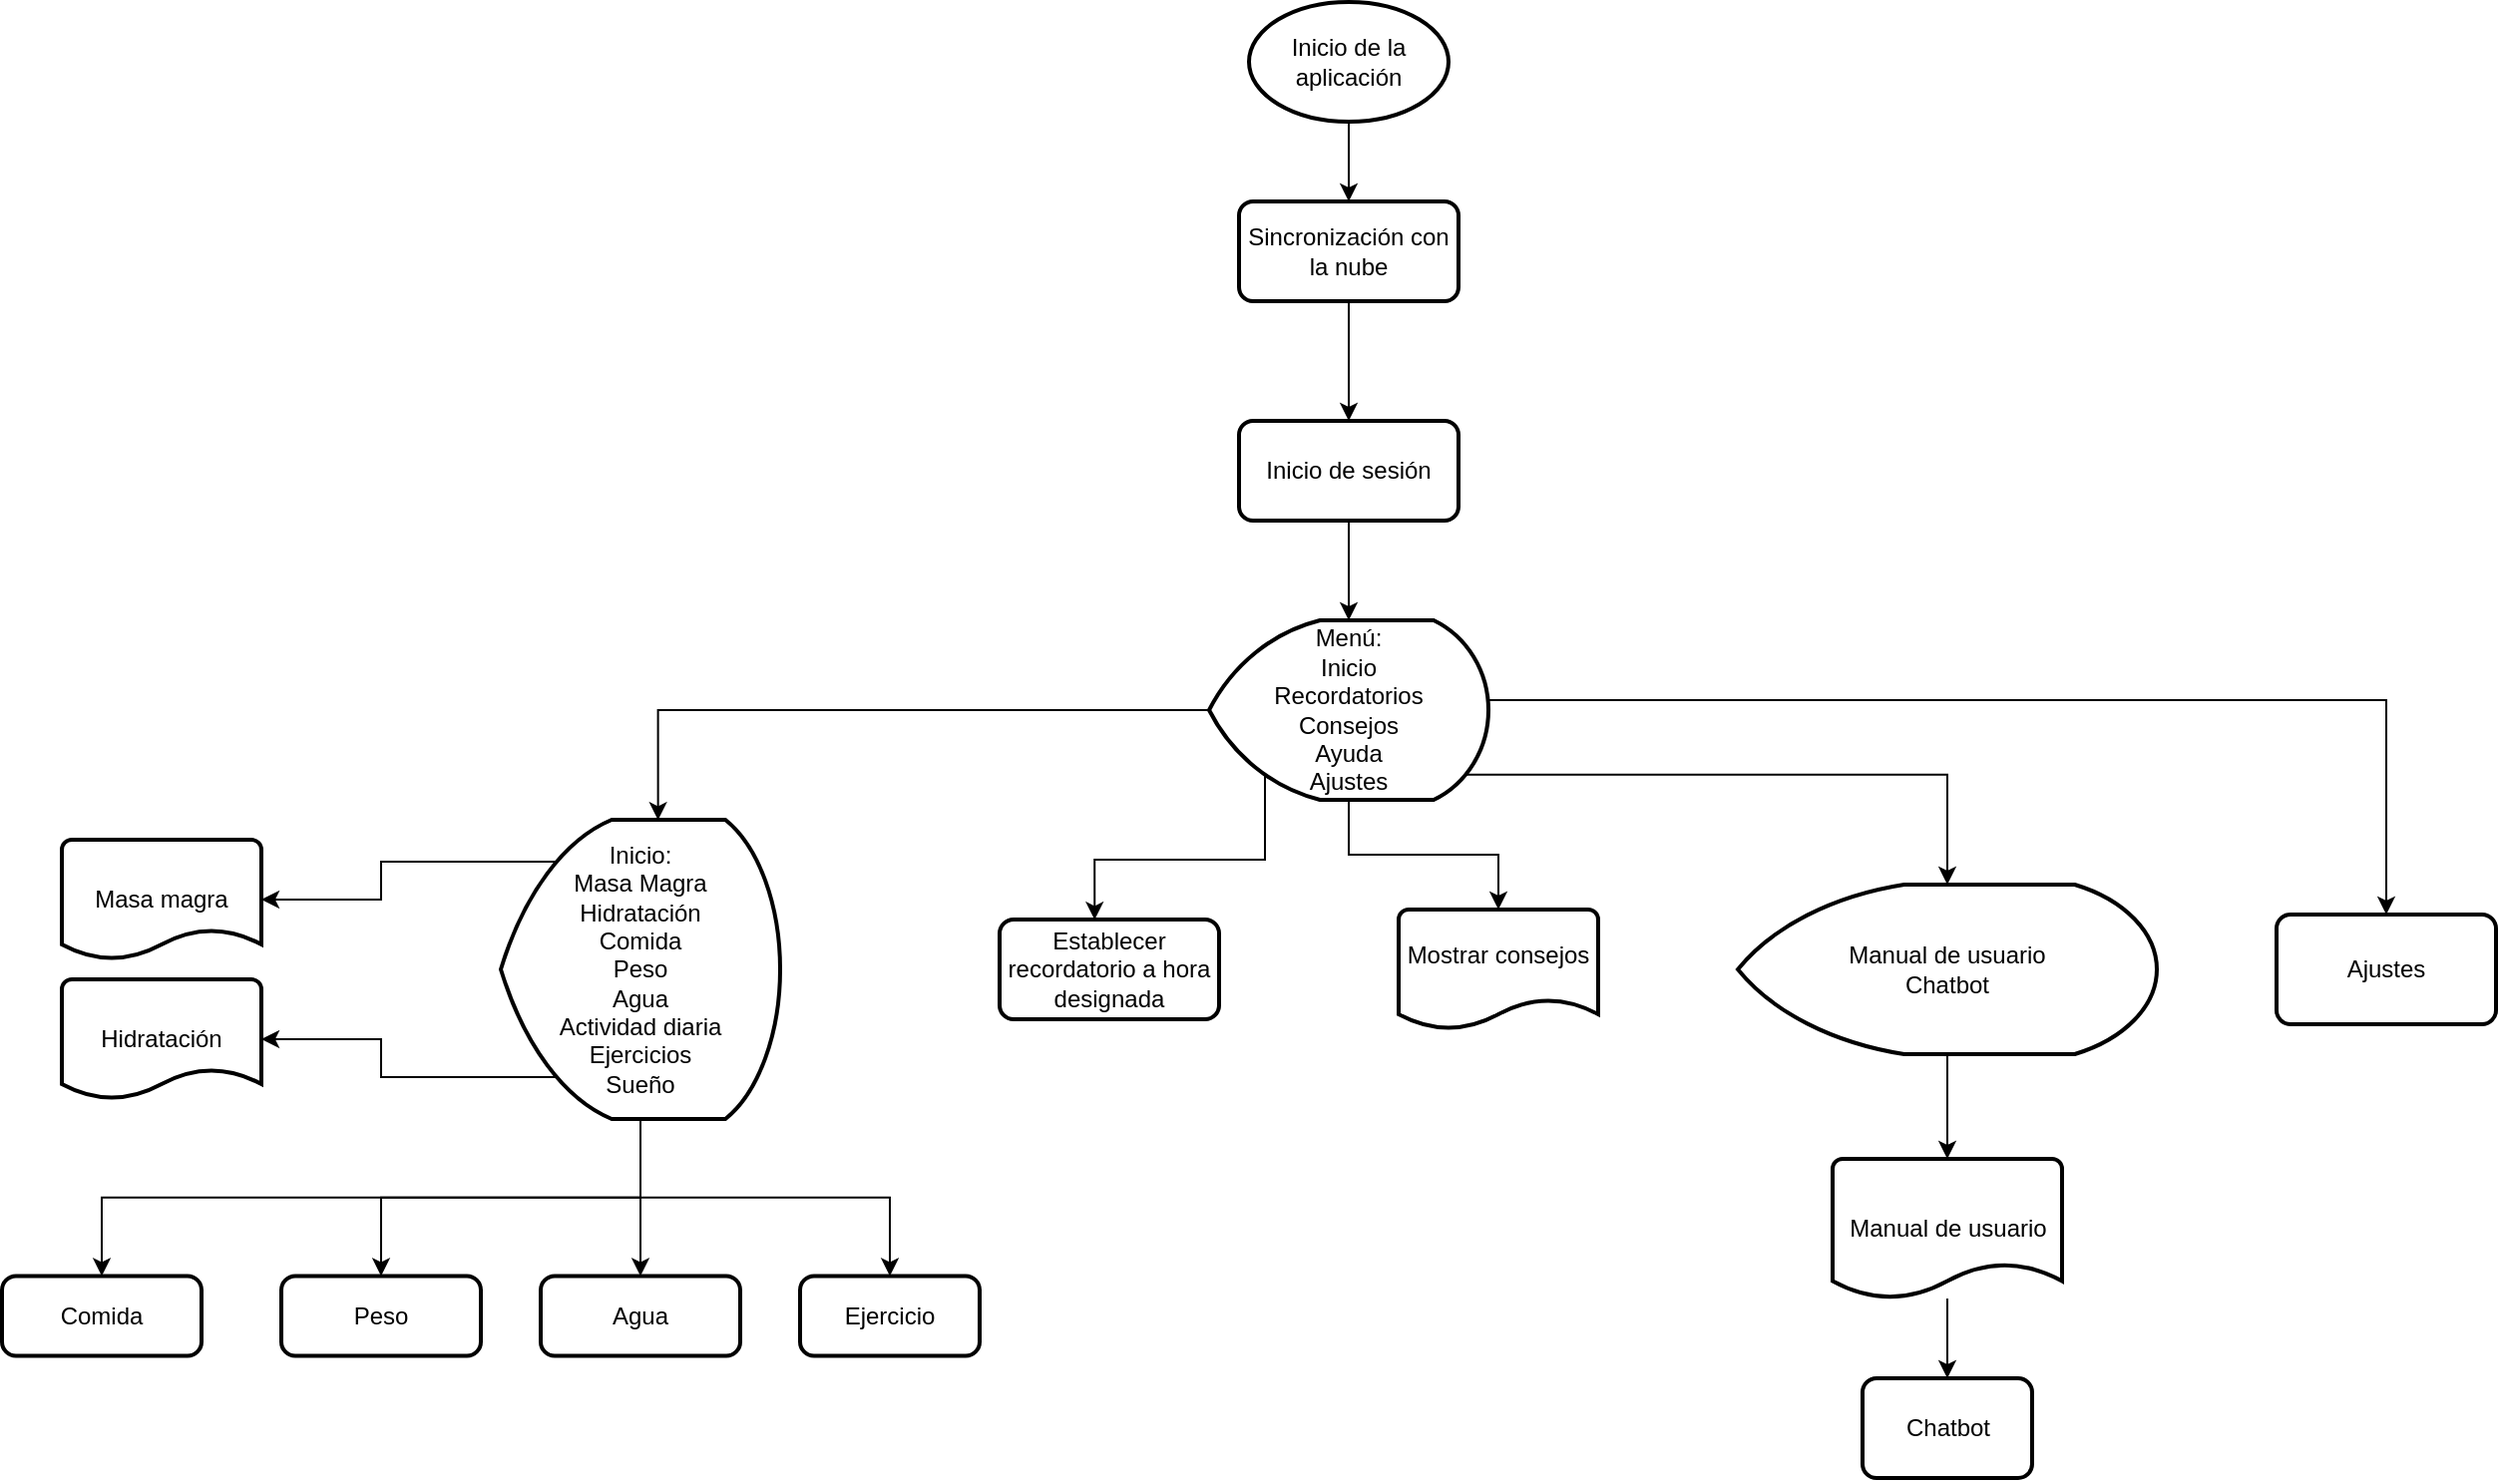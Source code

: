 <mxfile version="15.7.0" type="github">
  <diagram id="03ZAokcntrlKChbKRNU_" name="Page-1">
    <mxGraphModel dx="1635" dy="908" grid="1" gridSize="10" guides="1" tooltips="1" connect="1" arrows="1" fold="1" page="1" pageScale="1" pageWidth="1700" pageHeight="1100" math="0" shadow="0">
      <root>
        <mxCell id="0" />
        <mxCell id="1" parent="0" />
        <mxCell id="AI65t0Lun6rir1HkQO0F-37" style="edgeStyle=orthogonalEdgeStyle;rounded=0;orthogonalLoop=1;jettySize=auto;html=1;exitX=0.5;exitY=1;exitDx=0;exitDy=0;exitPerimeter=0;entryX=0.5;entryY=0;entryDx=0;entryDy=0;" edge="1" parent="1" source="AI65t0Lun6rir1HkQO0F-2" target="AI65t0Lun6rir1HkQO0F-4">
          <mxGeometry relative="1" as="geometry" />
        </mxCell>
        <mxCell id="AI65t0Lun6rir1HkQO0F-2" value="Inicio de la aplicación" style="strokeWidth=2;html=1;shape=mxgraph.flowchart.start_1;whiteSpace=wrap;" vertex="1" parent="1">
          <mxGeometry x="765" y="30" width="100" height="60" as="geometry" />
        </mxCell>
        <mxCell id="AI65t0Lun6rir1HkQO0F-40" value="" style="edgeStyle=orthogonalEdgeStyle;rounded=0;orthogonalLoop=1;jettySize=auto;html=1;" edge="1" parent="1" source="AI65t0Lun6rir1HkQO0F-3" target="AI65t0Lun6rir1HkQO0F-5">
          <mxGeometry relative="1" as="geometry" />
        </mxCell>
        <mxCell id="AI65t0Lun6rir1HkQO0F-3" value="Inicio de sesión" style="rounded=1;whiteSpace=wrap;html=1;absoluteArcSize=1;arcSize=14;strokeWidth=2;" vertex="1" parent="1">
          <mxGeometry x="760" y="240" width="110" height="50" as="geometry" />
        </mxCell>
        <mxCell id="AI65t0Lun6rir1HkQO0F-38" style="edgeStyle=orthogonalEdgeStyle;rounded=0;orthogonalLoop=1;jettySize=auto;html=1;exitX=0.5;exitY=1;exitDx=0;exitDy=0;entryX=0.5;entryY=0;entryDx=0;entryDy=0;" edge="1" parent="1" source="AI65t0Lun6rir1HkQO0F-4" target="AI65t0Lun6rir1HkQO0F-3">
          <mxGeometry relative="1" as="geometry" />
        </mxCell>
        <mxCell id="AI65t0Lun6rir1HkQO0F-4" value="Sincronización con la nube" style="rounded=1;whiteSpace=wrap;html=1;absoluteArcSize=1;arcSize=14;strokeWidth=2;" vertex="1" parent="1">
          <mxGeometry x="760" y="130" width="110" height="50" as="geometry" />
        </mxCell>
        <mxCell id="AI65t0Lun6rir1HkQO0F-24" style="edgeStyle=orthogonalEdgeStyle;rounded=0;orthogonalLoop=1;jettySize=auto;html=1;exitX=0;exitY=0.5;exitDx=0;exitDy=0;exitPerimeter=0;entryX=0.563;entryY=0.001;entryDx=0;entryDy=0;entryPerimeter=0;" edge="1" parent="1" source="AI65t0Lun6rir1HkQO0F-5" target="AI65t0Lun6rir1HkQO0F-12">
          <mxGeometry relative="1" as="geometry" />
        </mxCell>
        <mxCell id="AI65t0Lun6rir1HkQO0F-25" style="edgeStyle=orthogonalEdgeStyle;rounded=0;orthogonalLoop=1;jettySize=auto;html=1;exitX=0.2;exitY=0.86;exitDx=0;exitDy=0;exitPerimeter=0;entryX=0.433;entryY=0.003;entryDx=0;entryDy=0;entryPerimeter=0;" edge="1" parent="1" source="AI65t0Lun6rir1HkQO0F-5" target="AI65t0Lun6rir1HkQO0F-6">
          <mxGeometry relative="1" as="geometry" />
        </mxCell>
        <mxCell id="AI65t0Lun6rir1HkQO0F-26" style="edgeStyle=orthogonalEdgeStyle;rounded=0;orthogonalLoop=1;jettySize=auto;html=1;exitX=0.5;exitY=1;exitDx=0;exitDy=0;exitPerimeter=0;" edge="1" parent="1" source="AI65t0Lun6rir1HkQO0F-5" target="AI65t0Lun6rir1HkQO0F-9">
          <mxGeometry relative="1" as="geometry" />
        </mxCell>
        <mxCell id="AI65t0Lun6rir1HkQO0F-27" style="edgeStyle=orthogonalEdgeStyle;rounded=0;orthogonalLoop=1;jettySize=auto;html=1;exitX=0.92;exitY=0.86;exitDx=0;exitDy=0;exitPerimeter=0;" edge="1" parent="1" source="AI65t0Lun6rir1HkQO0F-5" target="AI65t0Lun6rir1HkQO0F-10">
          <mxGeometry relative="1" as="geometry" />
        </mxCell>
        <mxCell id="AI65t0Lun6rir1HkQO0F-28" style="edgeStyle=orthogonalEdgeStyle;rounded=0;orthogonalLoop=1;jettySize=auto;html=1;exitX=1;exitY=0.5;exitDx=0;exitDy=0;exitPerimeter=0;entryX=0.5;entryY=0;entryDx=0;entryDy=0;" edge="1" parent="1" source="AI65t0Lun6rir1HkQO0F-5" target="AI65t0Lun6rir1HkQO0F-11">
          <mxGeometry relative="1" as="geometry">
            <Array as="points">
              <mxPoint x="874" y="385" />
              <mxPoint x="874" y="380" />
              <mxPoint x="1335" y="380" />
            </Array>
          </mxGeometry>
        </mxCell>
        <mxCell id="AI65t0Lun6rir1HkQO0F-5" value="Menú:&lt;br&gt;Inicio&lt;br&gt;Recordatorios&lt;br&gt;Consejos&lt;br&gt;Ayuda&lt;br&gt;Ajustes" style="strokeWidth=2;html=1;shape=mxgraph.flowchart.display;whiteSpace=wrap;" vertex="1" parent="1">
          <mxGeometry x="745" y="340" width="140" height="90" as="geometry" />
        </mxCell>
        <mxCell id="AI65t0Lun6rir1HkQO0F-6" value="Establecer recordatorio a hora designada" style="rounded=1;whiteSpace=wrap;html=1;absoluteArcSize=1;arcSize=14;strokeWidth=2;" vertex="1" parent="1">
          <mxGeometry x="640" y="490" width="110" height="50" as="geometry" />
        </mxCell>
        <mxCell id="AI65t0Lun6rir1HkQO0F-9" value="Mostrar consejos&lt;br&gt;&amp;nbsp;" style="strokeWidth=2;html=1;shape=mxgraph.flowchart.document2;whiteSpace=wrap;size=0.25;" vertex="1" parent="1">
          <mxGeometry x="840" y="485" width="100" height="60" as="geometry" />
        </mxCell>
        <mxCell id="AI65t0Lun6rir1HkQO0F-41" style="edgeStyle=orthogonalEdgeStyle;rounded=0;orthogonalLoop=1;jettySize=auto;html=1;exitX=0.5;exitY=1;exitDx=0;exitDy=0;exitPerimeter=0;" edge="1" parent="1" source="AI65t0Lun6rir1HkQO0F-10" target="AI65t0Lun6rir1HkQO0F-13">
          <mxGeometry relative="1" as="geometry" />
        </mxCell>
        <mxCell id="AI65t0Lun6rir1HkQO0F-10" value="Manual de usuario&lt;br&gt;Chatbot" style="strokeWidth=2;html=1;shape=mxgraph.flowchart.display;whiteSpace=wrap;" vertex="1" parent="1">
          <mxGeometry x="1010" y="472.5" width="210" height="85" as="geometry" />
        </mxCell>
        <mxCell id="AI65t0Lun6rir1HkQO0F-11" value="Ajustes" style="rounded=1;whiteSpace=wrap;html=1;absoluteArcSize=1;arcSize=14;strokeWidth=2;" vertex="1" parent="1">
          <mxGeometry x="1280" y="487.5" width="110" height="55" as="geometry" />
        </mxCell>
        <mxCell id="AI65t0Lun6rir1HkQO0F-29" style="edgeStyle=orthogonalEdgeStyle;rounded=0;orthogonalLoop=1;jettySize=auto;html=1;exitX=0.2;exitY=0.14;exitDx=0;exitDy=0;exitPerimeter=0;entryX=1;entryY=0.5;entryDx=0;entryDy=0;entryPerimeter=0;" edge="1" parent="1" source="AI65t0Lun6rir1HkQO0F-12" target="AI65t0Lun6rir1HkQO0F-16">
          <mxGeometry relative="1" as="geometry" />
        </mxCell>
        <mxCell id="AI65t0Lun6rir1HkQO0F-30" style="edgeStyle=orthogonalEdgeStyle;rounded=0;orthogonalLoop=1;jettySize=auto;html=1;exitX=0.2;exitY=0.86;exitDx=0;exitDy=0;exitPerimeter=0;entryX=1;entryY=0.5;entryDx=0;entryDy=0;entryPerimeter=0;" edge="1" parent="1" source="AI65t0Lun6rir1HkQO0F-12" target="AI65t0Lun6rir1HkQO0F-17">
          <mxGeometry relative="1" as="geometry" />
        </mxCell>
        <mxCell id="AI65t0Lun6rir1HkQO0F-31" style="edgeStyle=orthogonalEdgeStyle;rounded=0;orthogonalLoop=1;jettySize=auto;html=1;exitX=0.5;exitY=1;exitDx=0;exitDy=0;exitPerimeter=0;entryX=0.5;entryY=0;entryDx=0;entryDy=0;" edge="1" parent="1" source="AI65t0Lun6rir1HkQO0F-12" target="AI65t0Lun6rir1HkQO0F-18">
          <mxGeometry relative="1" as="geometry" />
        </mxCell>
        <mxCell id="AI65t0Lun6rir1HkQO0F-32" style="edgeStyle=orthogonalEdgeStyle;rounded=0;orthogonalLoop=1;jettySize=auto;html=1;exitX=0.5;exitY=1;exitDx=0;exitDy=0;exitPerimeter=0;entryX=0.5;entryY=0;entryDx=0;entryDy=0;" edge="1" parent="1" source="AI65t0Lun6rir1HkQO0F-12" target="AI65t0Lun6rir1HkQO0F-19">
          <mxGeometry relative="1" as="geometry" />
        </mxCell>
        <mxCell id="AI65t0Lun6rir1HkQO0F-33" style="edgeStyle=orthogonalEdgeStyle;rounded=0;orthogonalLoop=1;jettySize=auto;html=1;exitX=0.5;exitY=1;exitDx=0;exitDy=0;exitPerimeter=0;entryX=0.5;entryY=0;entryDx=0;entryDy=0;" edge="1" parent="1" source="AI65t0Lun6rir1HkQO0F-12" target="AI65t0Lun6rir1HkQO0F-20">
          <mxGeometry relative="1" as="geometry" />
        </mxCell>
        <mxCell id="AI65t0Lun6rir1HkQO0F-35" style="edgeStyle=orthogonalEdgeStyle;rounded=0;orthogonalLoop=1;jettySize=auto;html=1;exitX=0.5;exitY=1;exitDx=0;exitDy=0;exitPerimeter=0;" edge="1" parent="1" source="AI65t0Lun6rir1HkQO0F-12" target="AI65t0Lun6rir1HkQO0F-22">
          <mxGeometry relative="1" as="geometry" />
        </mxCell>
        <mxCell id="AI65t0Lun6rir1HkQO0F-12" value="Inicio:&lt;br&gt;Masa Magra&lt;br&gt;Hidratación&lt;br&gt;Comida&lt;br&gt;Peso&lt;br&gt;Agua&lt;br&gt;Actividad diaria&lt;br&gt;Ejercicios&lt;br&gt;Sueño" style="strokeWidth=2;html=1;shape=mxgraph.flowchart.display;whiteSpace=wrap;" vertex="1" parent="1">
          <mxGeometry x="390" y="440" width="140" height="150" as="geometry" />
        </mxCell>
        <mxCell id="AI65t0Lun6rir1HkQO0F-42" value="" style="edgeStyle=orthogonalEdgeStyle;rounded=0;orthogonalLoop=1;jettySize=auto;html=1;" edge="1" parent="1" source="AI65t0Lun6rir1HkQO0F-13" target="AI65t0Lun6rir1HkQO0F-15">
          <mxGeometry relative="1" as="geometry" />
        </mxCell>
        <mxCell id="AI65t0Lun6rir1HkQO0F-13" value="Manual de usuario" style="strokeWidth=2;html=1;shape=mxgraph.flowchart.document2;whiteSpace=wrap;size=0.25;" vertex="1" parent="1">
          <mxGeometry x="1057.5" y="610" width="115" height="70" as="geometry" />
        </mxCell>
        <mxCell id="AI65t0Lun6rir1HkQO0F-15" value="Chatbot" style="rounded=1;whiteSpace=wrap;html=1;absoluteArcSize=1;arcSize=14;strokeWidth=2;" vertex="1" parent="1">
          <mxGeometry x="1072.5" y="720" width="85" height="50" as="geometry" />
        </mxCell>
        <mxCell id="AI65t0Lun6rir1HkQO0F-16" value="Masa magra" style="strokeWidth=2;html=1;shape=mxgraph.flowchart.document2;whiteSpace=wrap;size=0.25;" vertex="1" parent="1">
          <mxGeometry x="170" y="450" width="100" height="60" as="geometry" />
        </mxCell>
        <mxCell id="AI65t0Lun6rir1HkQO0F-17" value="Hidratación" style="strokeWidth=2;html=1;shape=mxgraph.flowchart.document2;whiteSpace=wrap;size=0.25;" vertex="1" parent="1">
          <mxGeometry x="170" y="520" width="100" height="60" as="geometry" />
        </mxCell>
        <mxCell id="AI65t0Lun6rir1HkQO0F-18" value="Comida" style="rounded=1;whiteSpace=wrap;html=1;absoluteArcSize=1;arcSize=14;strokeWidth=2;" vertex="1" parent="1">
          <mxGeometry x="140" y="668.75" width="100" height="40" as="geometry" />
        </mxCell>
        <mxCell id="AI65t0Lun6rir1HkQO0F-19" value="Peso" style="rounded=1;whiteSpace=wrap;html=1;absoluteArcSize=1;arcSize=14;strokeWidth=2;" vertex="1" parent="1">
          <mxGeometry x="280" y="668.75" width="100" height="40" as="geometry" />
        </mxCell>
        <mxCell id="AI65t0Lun6rir1HkQO0F-20" value="Agua" style="rounded=1;whiteSpace=wrap;html=1;absoluteArcSize=1;arcSize=14;strokeWidth=2;" vertex="1" parent="1">
          <mxGeometry x="410" y="668.75" width="100" height="40" as="geometry" />
        </mxCell>
        <mxCell id="AI65t0Lun6rir1HkQO0F-22" value="Ejercicio" style="rounded=1;whiteSpace=wrap;html=1;absoluteArcSize=1;arcSize=14;strokeWidth=2;" vertex="1" parent="1">
          <mxGeometry x="540" y="668.75" width="90" height="40" as="geometry" />
        </mxCell>
      </root>
    </mxGraphModel>
  </diagram>
</mxfile>
